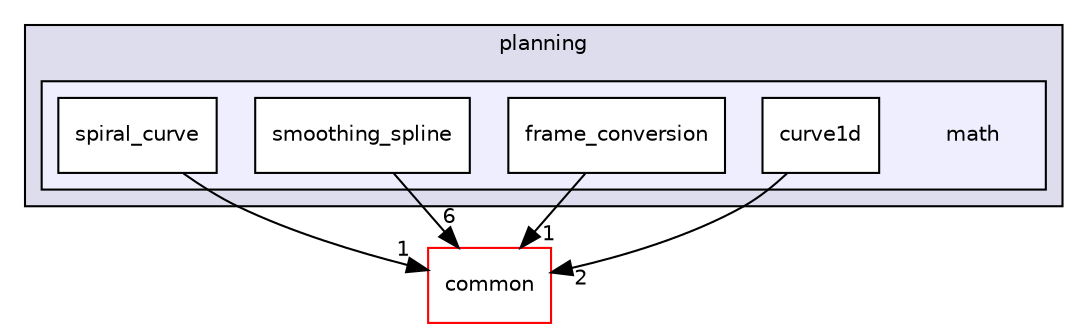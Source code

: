 digraph "modules/planning/math" {
  compound=true
  node [ fontsize="10", fontname="Helvetica"];
  edge [ labelfontsize="10", labelfontname="Helvetica"];
  subgraph clusterdir_7c2f6958be28a79ba0c365dc1c742e99 {
    graph [ bgcolor="#ddddee", pencolor="black", label="planning" fontname="Helvetica", fontsize="10", URL="dir_7c2f6958be28a79ba0c365dc1c742e99.html"]
  subgraph clusterdir_20c36c897bdd5e28542c27d4408ee210 {
    graph [ bgcolor="#eeeeff", pencolor="black", label="" URL="dir_20c36c897bdd5e28542c27d4408ee210.html"];
    dir_20c36c897bdd5e28542c27d4408ee210 [shape=plaintext label="math"];
    dir_533505bf30f0f3aa281eb326ff7286f9 [shape=box label="curve1d" color="black" fillcolor="white" style="filled" URL="dir_533505bf30f0f3aa281eb326ff7286f9.html"];
    dir_a40912e3d0d2d011c900ba54b42ee4c8 [shape=box label="frame_conversion" color="black" fillcolor="white" style="filled" URL="dir_a40912e3d0d2d011c900ba54b42ee4c8.html"];
    dir_53f8d6b9e568a92514fa55f69ac4939d [shape=box label="smoothing_spline" color="black" fillcolor="white" style="filled" URL="dir_53f8d6b9e568a92514fa55f69ac4939d.html"];
    dir_400f3253874c968c11b7db706c35bce8 [shape=box label="spiral_curve" color="black" fillcolor="white" style="filled" URL="dir_400f3253874c968c11b7db706c35bce8.html"];
  }
  }
  dir_9a5e51f49964887903df6eed98080585 [shape=box label="common" fillcolor="white" style="filled" color="red" URL="dir_9a5e51f49964887903df6eed98080585.html"];
  dir_400f3253874c968c11b7db706c35bce8->dir_9a5e51f49964887903df6eed98080585 [headlabel="1", labeldistance=1.5 headhref="dir_000188_000050.html"];
  dir_533505bf30f0f3aa281eb326ff7286f9->dir_9a5e51f49964887903df6eed98080585 [headlabel="2", labeldistance=1.5 headhref="dir_000185_000050.html"];
  dir_a40912e3d0d2d011c900ba54b42ee4c8->dir_9a5e51f49964887903df6eed98080585 [headlabel="1", labeldistance=1.5 headhref="dir_000186_000050.html"];
  dir_53f8d6b9e568a92514fa55f69ac4939d->dir_9a5e51f49964887903df6eed98080585 [headlabel="6", labeldistance=1.5 headhref="dir_000187_000050.html"];
}
